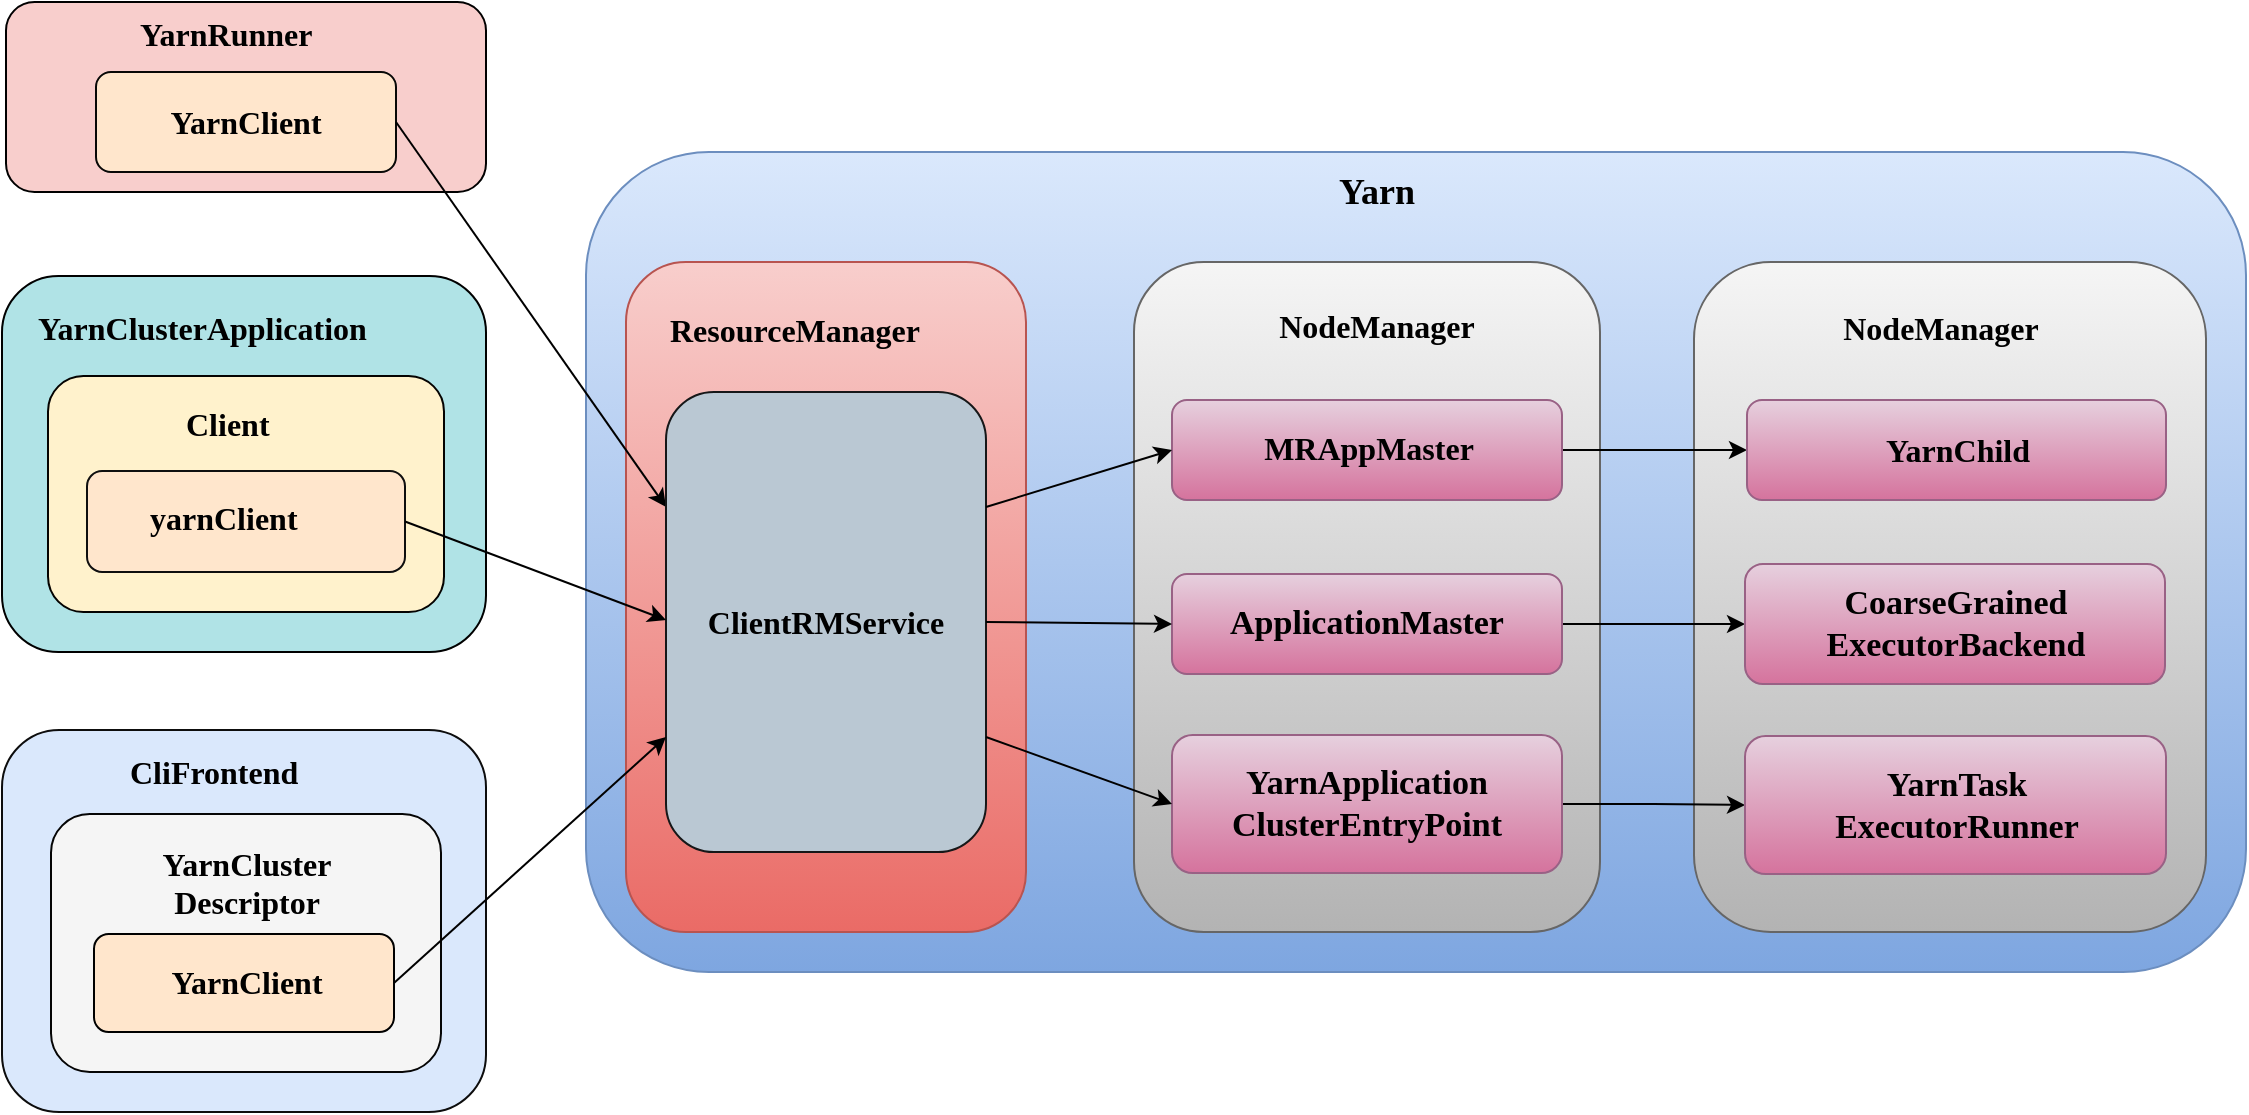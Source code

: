 <mxfile version="21.2.8" type="device">
  <diagram name="第 1 页" id="B5Chq_JCT6Izccs9ZDgN">
    <mxGraphModel dx="1016" dy="661" grid="1" gridSize="10" guides="1" tooltips="1" connect="1" arrows="1" fold="1" page="1" pageScale="1" pageWidth="827" pageHeight="1169" math="0" shadow="0">
      <root>
        <mxCell id="0" />
        <mxCell id="1" parent="0" />
        <mxCell id="UDC6rYwQp5E79S7IfZX4-1" value="" style="rounded=1;whiteSpace=wrap;html=1;fillColor=#dae8fc;gradientColor=#7ea6e0;strokeColor=#6c8ebf;" parent="1" vertex="1">
          <mxGeometry x="320" y="110" width="830" height="410" as="geometry" />
        </mxCell>
        <mxCell id="UDC6rYwQp5E79S7IfZX4-5" value="&lt;b style=&quot;border-color: var(--border-color);&quot;&gt;&lt;font style=&quot;border-color: var(--border-color); font-size: 18px;&quot; face=&quot;Verdana&quot;&gt;Yarn&lt;/font&gt;&lt;/b&gt;" style="text;html=1;align=center;verticalAlign=middle;resizable=0;points=[];autosize=1;strokeColor=none;fillColor=none;" parent="1" vertex="1">
          <mxGeometry x="680" y="110" width="70" height="40" as="geometry" />
        </mxCell>
        <mxCell id="UDC6rYwQp5E79S7IfZX4-6" value="" style="rounded=1;whiteSpace=wrap;html=1;fillColor=#f8cecc;gradientColor=#ea6b66;strokeColor=#b85450;" parent="1" vertex="1">
          <mxGeometry x="340" y="165" width="200" height="335" as="geometry" />
        </mxCell>
        <mxCell id="UDC6rYwQp5E79S7IfZX4-7" value="&lt;b style=&quot;border-color: var(--border-color); color: rgb(0, 0, 0); font-family: Helvetica; font-size: 12px; font-style: normal; font-variant-ligatures: normal; font-variant-caps: normal; letter-spacing: normal; orphans: 2; text-align: center; text-indent: 0px; text-transform: none; widows: 2; word-spacing: 0px; -webkit-text-stroke-width: 0px; text-decoration-thickness: initial; text-decoration-style: initial; text-decoration-color: initial;&quot;&gt;&lt;font face=&quot;Verdana&quot; style=&quot;border-color: var(--border-color); font-size: 16px;&quot;&gt;ResourceManager&lt;/font&gt;&lt;/b&gt;" style="text;whiteSpace=wrap;html=1;" parent="1" vertex="1">
          <mxGeometry x="360" y="182.5" width="160" height="40" as="geometry" />
        </mxCell>
        <mxCell id="UDC6rYwQp5E79S7IfZX4-8" value="" style="rounded=1;whiteSpace=wrap;html=1;fillColor=#f8cecc;strokeColor=#000000;strokeWidth=1;" parent="1" vertex="1">
          <mxGeometry x="30" y="35" width="240" height="95" as="geometry" />
        </mxCell>
        <mxCell id="UDC6rYwQp5E79S7IfZX4-9" value="&lt;b style=&quot;border-color: var(--border-color); color: rgb(0, 0, 0); font-family: Helvetica; font-size: 12px; font-style: normal; font-variant-ligatures: normal; font-variant-caps: normal; letter-spacing: normal; orphans: 2; text-align: center; text-indent: 0px; text-transform: none; widows: 2; word-spacing: 0px; -webkit-text-stroke-width: 0px; text-decoration-thickness: initial; text-decoration-style: initial; text-decoration-color: initial;&quot;&gt;&lt;font face=&quot;Verdana&quot; style=&quot;border-color: var(--border-color); font-size: 16px;&quot;&gt;YarnRunner&lt;/font&gt;&lt;/b&gt;" style="text;whiteSpace=wrap;html=1;" parent="1" vertex="1">
          <mxGeometry x="95" y="35" width="110" height="40" as="geometry" />
        </mxCell>
        <mxCell id="UDC6rYwQp5E79S7IfZX4-10" value="&lt;b&gt;&lt;font style=&quot;font-size: 16px;&quot; face=&quot;Verdana&quot;&gt;YarnClient&lt;/font&gt;&lt;/b&gt;" style="rounded=1;whiteSpace=wrap;html=1;fillColor=#ffe6cc;strokeColor=#080807;strokeWidth=1;" parent="1" vertex="1">
          <mxGeometry x="75" y="70" width="150" height="50" as="geometry" />
        </mxCell>
        <mxCell id="UDC6rYwQp5E79S7IfZX4-12" value="" style="endArrow=classic;html=1;rounded=0;exitX=1;exitY=0.5;exitDx=0;exitDy=0;entryX=0;entryY=0.25;entryDx=0;entryDy=0;" parent="1" source="UDC6rYwQp5E79S7IfZX4-10" target="UDC6rYwQp5E79S7IfZX4-22" edge="1">
          <mxGeometry width="50" height="50" relative="1" as="geometry">
            <mxPoint x="420" y="400" as="sourcePoint" />
            <mxPoint x="470" y="350" as="targetPoint" />
          </mxGeometry>
        </mxCell>
        <mxCell id="UDC6rYwQp5E79S7IfZX4-13" value="" style="rounded=1;whiteSpace=wrap;html=1;fillColor=#f5f5f5;gradientColor=#b3b3b3;strokeColor=#666666;" parent="1" vertex="1">
          <mxGeometry x="594" y="165" width="233" height="335" as="geometry" />
        </mxCell>
        <mxCell id="UDC6rYwQp5E79S7IfZX4-14" value="&lt;b&gt;&lt;font style=&quot;font-size: 16px;&quot; face=&quot;Verdana&quot;&gt;NodeManager&lt;/font&gt;&lt;/b&gt;" style="text;html=1;align=center;verticalAlign=middle;resizable=0;points=[];autosize=1;strokeColor=none;fillColor=none;" parent="1" vertex="1">
          <mxGeometry x="640" y="182" width="150" height="30" as="geometry" />
        </mxCell>
        <mxCell id="UDC6rYwQp5E79S7IfZX4-17" value="" style="rounded=1;whiteSpace=wrap;html=1;fillColor=#f5f5f5;gradientColor=#b3b3b3;strokeColor=#666666;" parent="1" vertex="1">
          <mxGeometry x="874" y="165" width="256" height="335" as="geometry" />
        </mxCell>
        <mxCell id="UDC6rYwQp5E79S7IfZX4-20" style="edgeStyle=orthogonalEdgeStyle;rounded=0;orthogonalLoop=1;jettySize=auto;html=1;exitX=1;exitY=0.5;exitDx=0;exitDy=0;entryX=0;entryY=0.5;entryDx=0;entryDy=0;" parent="1" source="UDC6rYwQp5E79S7IfZX4-15" target="UDC6rYwQp5E79S7IfZX4-19" edge="1">
          <mxGeometry relative="1" as="geometry" />
        </mxCell>
        <mxCell id="UDC6rYwQp5E79S7IfZX4-15" value="" style="rounded=1;whiteSpace=wrap;html=1;fillColor=#e6d0de;gradientColor=#d5739d;strokeColor=#996185;" parent="1" vertex="1">
          <mxGeometry x="613" y="234" width="195" height="50" as="geometry" />
        </mxCell>
        <mxCell id="UDC6rYwQp5E79S7IfZX4-16" value="&lt;b&gt;&lt;font style=&quot;font-size: 16px;&quot; face=&quot;Verdana&quot;&gt;MRAppMaster&lt;/font&gt;&lt;/b&gt;" style="text;html=1;align=center;verticalAlign=middle;resizable=0;points=[];autosize=1;strokeColor=none;fillColor=none;" parent="1" vertex="1">
          <mxGeometry x="635.5" y="243" width="150" height="30" as="geometry" />
        </mxCell>
        <mxCell id="UDC6rYwQp5E79S7IfZX4-18" value="&lt;b&gt;&lt;font style=&quot;font-size: 16px;&quot; face=&quot;Verdana&quot;&gt;NodeManager&lt;/font&gt;&lt;/b&gt;" style="text;html=1;align=center;verticalAlign=middle;resizable=0;points=[];autosize=1;strokeColor=none;fillColor=none;" parent="1" vertex="1">
          <mxGeometry x="922" y="182.5" width="150" height="30" as="geometry" />
        </mxCell>
        <mxCell id="UDC6rYwQp5E79S7IfZX4-19" value="&lt;b&gt;&lt;font style=&quot;font-size: 16px;&quot; face=&quot;Verdana&quot;&gt;YarnChild&lt;/font&gt;&lt;/b&gt;" style="rounded=1;whiteSpace=wrap;html=1;fillColor=#e6d0de;gradientColor=#d5739d;strokeColor=#996185;" parent="1" vertex="1">
          <mxGeometry x="900.5" y="234" width="209.5" height="50" as="geometry" />
        </mxCell>
        <mxCell id="UDC6rYwQp5E79S7IfZX4-21" value="" style="rounded=1;whiteSpace=wrap;html=1;fillColor=#b0e3e6;strokeColor=#000000;" parent="1" vertex="1">
          <mxGeometry x="28" y="172" width="242" height="188" as="geometry" />
        </mxCell>
        <mxCell id="UDC6rYwQp5E79S7IfZX4-22" value="&lt;b&gt;&lt;font style=&quot;font-size: 16px;&quot; face=&quot;Verdana&quot;&gt;ClientRMService&lt;/font&gt;&lt;/b&gt;" style="rounded=1;whiteSpace=wrap;html=1;fillColor=#bac8d3;strokeColor=#161718;" parent="1" vertex="1">
          <mxGeometry x="360" y="230" width="160" height="230" as="geometry" />
        </mxCell>
        <mxCell id="UDC6rYwQp5E79S7IfZX4-24" value="" style="endArrow=classic;html=1;rounded=0;exitX=1;exitY=0.25;exitDx=0;exitDy=0;entryX=0;entryY=0.5;entryDx=0;entryDy=0;" parent="1" source="UDC6rYwQp5E79S7IfZX4-22" target="UDC6rYwQp5E79S7IfZX4-15" edge="1">
          <mxGeometry width="50" height="50" relative="1" as="geometry">
            <mxPoint x="560" y="490" as="sourcePoint" />
            <mxPoint x="610" y="440" as="targetPoint" />
          </mxGeometry>
        </mxCell>
        <mxCell id="UDC6rYwQp5E79S7IfZX4-27" value="" style="edgeStyle=orthogonalEdgeStyle;rounded=0;orthogonalLoop=1;jettySize=auto;html=1;" parent="1" source="UDC6rYwQp5E79S7IfZX4-25" target="UDC6rYwQp5E79S7IfZX4-26" edge="1">
          <mxGeometry relative="1" as="geometry" />
        </mxCell>
        <mxCell id="UDC6rYwQp5E79S7IfZX4-25" value="&lt;b style=&quot;border-color: var(--border-color); color: rgb(0, 0, 0); font-family: Helvetica; font-size: 12px; font-style: normal; font-variant-ligatures: normal; font-variant-caps: normal; letter-spacing: normal; orphans: 2; text-align: center; text-indent: 0px; text-transform: none; widows: 2; word-spacing: 0px; -webkit-text-stroke-width: 0px; text-decoration-thickness: initial; text-decoration-style: initial; text-decoration-color: initial;&quot;&gt;&lt;font face=&quot;Verdana&quot; style=&quot;border-color: var(--border-color); font-size: 16px;&quot;&gt;YarnClusterApplication&lt;/font&gt;&lt;/b&gt;" style="text;whiteSpace=wrap;html=1;" parent="1" vertex="1">
          <mxGeometry x="44" y="182" width="210" height="40" as="geometry" />
        </mxCell>
        <mxCell id="UDC6rYwQp5E79S7IfZX4-26" value="" style="rounded=1;whiteSpace=wrap;html=1;fillColor=#fff2cc;strokeColor=#040301;" parent="1" vertex="1">
          <mxGeometry x="51" y="222" width="198" height="118" as="geometry" />
        </mxCell>
        <mxCell id="UDC6rYwQp5E79S7IfZX4-28" value="&lt;b style=&quot;border-color: var(--border-color); color: rgb(0, 0, 0); font-family: Helvetica; font-size: 12px; font-style: normal; font-variant-ligatures: normal; font-variant-caps: normal; letter-spacing: normal; orphans: 2; text-align: center; text-indent: 0px; text-transform: none; widows: 2; word-spacing: 0px; -webkit-text-stroke-width: 0px; text-decoration-thickness: initial; text-decoration-style: initial; text-decoration-color: initial;&quot;&gt;&lt;font face=&quot;Verdana&quot; style=&quot;border-color: var(--border-color); font-size: 16px;&quot;&gt;Client&lt;/font&gt;&lt;/b&gt;" style="text;whiteSpace=wrap;html=1;" parent="1" vertex="1">
          <mxGeometry x="118" y="229.5" width="64" height="40" as="geometry" />
        </mxCell>
        <mxCell id="UDC6rYwQp5E79S7IfZX4-31" value="" style="rounded=1;whiteSpace=wrap;html=1;fillColor=#ffe6cc;strokeColor=#0f0f0f;" parent="1" vertex="1">
          <mxGeometry x="70.5" y="269.5" width="159" height="50.5" as="geometry" />
        </mxCell>
        <mxCell id="UDC6rYwQp5E79S7IfZX4-32" value="&lt;b style=&quot;border-color: var(--border-color); color: rgb(0, 0, 0); font-family: Helvetica; font-size: 12px; font-style: normal; font-variant-ligatures: normal; font-variant-caps: normal; letter-spacing: normal; orphans: 2; text-align: center; text-indent: 0px; text-transform: none; widows: 2; word-spacing: 0px; -webkit-text-stroke-width: 0px; text-decoration-thickness: initial; text-decoration-style: initial; text-decoration-color: initial;&quot;&gt;&lt;font face=&quot;Verdana&quot; style=&quot;border-color: var(--border-color); font-size: 16px;&quot;&gt;yarnClient&lt;/font&gt;&lt;/b&gt;" style="text;whiteSpace=wrap;html=1;" parent="1" vertex="1">
          <mxGeometry x="100" y="277" width="100" height="40" as="geometry" />
        </mxCell>
        <mxCell id="UDC6rYwQp5E79S7IfZX4-33" value="" style="endArrow=classic;html=1;rounded=0;exitX=1;exitY=0.5;exitDx=0;exitDy=0;entryX=0;entryY=0.5;entryDx=0;entryDy=0;" parent="1" source="UDC6rYwQp5E79S7IfZX4-31" edge="1">
          <mxGeometry width="50" height="50" relative="1" as="geometry">
            <mxPoint x="540" y="489" as="sourcePoint" />
            <mxPoint x="360" y="344" as="targetPoint" />
          </mxGeometry>
        </mxCell>
        <mxCell id="UDC6rYwQp5E79S7IfZX4-38" style="edgeStyle=orthogonalEdgeStyle;rounded=0;orthogonalLoop=1;jettySize=auto;html=1;exitX=1;exitY=0.5;exitDx=0;exitDy=0;" parent="1" source="UDC6rYwQp5E79S7IfZX4-35" target="UDC6rYwQp5E79S7IfZX4-37" edge="1">
          <mxGeometry relative="1" as="geometry" />
        </mxCell>
        <mxCell id="UDC6rYwQp5E79S7IfZX4-35" value="&lt;b&gt;&lt;font style=&quot;font-size: 17px;&quot; face=&quot;Verdana&quot;&gt;ApplicationMaster&lt;/font&gt;&lt;/b&gt;" style="rounded=1;whiteSpace=wrap;html=1;fillColor=#e6d0de;gradientColor=#d5739d;strokeColor=#996185;" parent="1" vertex="1">
          <mxGeometry x="613" y="321" width="195" height="50" as="geometry" />
        </mxCell>
        <mxCell id="UDC6rYwQp5E79S7IfZX4-36" value="" style="endArrow=classic;html=1;rounded=0;exitX=1;exitY=0.5;exitDx=0;exitDy=0;entryX=0;entryY=0.5;entryDx=0;entryDy=0;" parent="1" source="UDC6rYwQp5E79S7IfZX4-22" target="UDC6rYwQp5E79S7IfZX4-35" edge="1">
          <mxGeometry width="50" height="50" relative="1" as="geometry">
            <mxPoint x="590" y="570" as="sourcePoint" />
            <mxPoint x="640" y="520" as="targetPoint" />
          </mxGeometry>
        </mxCell>
        <mxCell id="UDC6rYwQp5E79S7IfZX4-37" value="&lt;b&gt;&lt;font style=&quot;font-size: 17px;&quot; face=&quot;Verdana&quot;&gt;CoarseGrained&lt;br&gt;ExecutorBackend&lt;br&gt;&lt;/font&gt;&lt;/b&gt;" style="rounded=1;whiteSpace=wrap;html=1;fillColor=#e6d0de;gradientColor=#d5739d;strokeColor=#996185;" parent="1" vertex="1">
          <mxGeometry x="899.5" y="316" width="210" height="60" as="geometry" />
        </mxCell>
        <mxCell id="UDC6rYwQp5E79S7IfZX4-39" value="" style="rounded=1;whiteSpace=wrap;html=1;fillColor=#dae8fc;strokeColor=#0d0d0d;" parent="1" vertex="1">
          <mxGeometry x="28" y="399" width="242" height="191" as="geometry" />
        </mxCell>
        <mxCell id="UDC6rYwQp5E79S7IfZX4-42" value="" style="rounded=1;whiteSpace=wrap;html=1;fillColor=#f5f5f5;strokeColor=#050505;fontColor=#333333;" parent="1" vertex="1">
          <mxGeometry x="52.5" y="441" width="195" height="129" as="geometry" />
        </mxCell>
        <mxCell id="UDC6rYwQp5E79S7IfZX4-40" value="&lt;b style=&quot;border-color: var(--border-color); color: rgb(0, 0, 0); font-family: Helvetica; font-size: 12px; font-style: normal; font-variant-ligatures: normal; font-variant-caps: normal; letter-spacing: normal; orphans: 2; text-indent: 0px; text-transform: none; widows: 2; word-spacing: 0px; -webkit-text-stroke-width: 0px; text-decoration-thickness: initial; text-decoration-style: initial; text-decoration-color: initial;&quot;&gt;&lt;font face=&quot;Verdana&quot; style=&quot;border-color: var(--border-color); font-size: 16px;&quot;&gt;YarnCluster&lt;br&gt;Descriptor&lt;/font&gt;&lt;/b&gt;" style="text;whiteSpace=wrap;html=1;align=center;" parent="1" vertex="1">
          <mxGeometry x="62.5" y="450" width="175" height="40" as="geometry" />
        </mxCell>
        <mxCell id="UDC6rYwQp5E79S7IfZX4-41" value="&lt;b style=&quot;border-color: var(--border-color); color: rgb(0, 0, 0); font-family: Helvetica; font-size: 12px; font-style: normal; font-variant-ligatures: normal; font-variant-caps: normal; letter-spacing: normal; orphans: 2; text-align: center; text-indent: 0px; text-transform: none; widows: 2; word-spacing: 0px; -webkit-text-stroke-width: 0px; text-decoration-thickness: initial; text-decoration-style: initial; text-decoration-color: initial;&quot;&gt;&lt;font face=&quot;Verdana&quot; style=&quot;border-color: var(--border-color); font-size: 16px;&quot;&gt;CliFrontend&lt;/font&gt;&lt;/b&gt;" style="text;whiteSpace=wrap;html=1;" parent="1" vertex="1">
          <mxGeometry x="90" y="404" width="118" height="40" as="geometry" />
        </mxCell>
        <mxCell id="UDC6rYwQp5E79S7IfZX4-43" value="" style="rounded=1;whiteSpace=wrap;html=1;fillColor=#ffe6cc;strokeColor=#000000;" parent="1" vertex="1">
          <mxGeometry x="74" y="501" width="150" height="49" as="geometry" />
        </mxCell>
        <mxCell id="UDC6rYwQp5E79S7IfZX4-34" value="&lt;b&gt;&lt;font style=&quot;font-size: 16px;&quot; face=&quot;Verdana&quot;&gt;YarnClient&lt;/font&gt;&lt;/b&gt;" style="text;html=1;align=center;verticalAlign=middle;resizable=0;points=[];autosize=1;strokeColor=none;fillColor=none;" parent="1" vertex="1">
          <mxGeometry x="90" y="510" width="120" height="30" as="geometry" />
        </mxCell>
        <mxCell id="UDC6rYwQp5E79S7IfZX4-44" value="" style="endArrow=classic;html=1;rounded=0;exitX=1;exitY=0.5;exitDx=0;exitDy=0;entryX=0;entryY=0.75;entryDx=0;entryDy=0;" parent="1" source="UDC6rYwQp5E79S7IfZX4-43" target="UDC6rYwQp5E79S7IfZX4-22" edge="1">
          <mxGeometry width="50" height="50" relative="1" as="geometry">
            <mxPoint x="550" y="520" as="sourcePoint" />
            <mxPoint x="600" y="470" as="targetPoint" />
          </mxGeometry>
        </mxCell>
        <mxCell id="UDC6rYwQp5E79S7IfZX4-47" style="edgeStyle=orthogonalEdgeStyle;rounded=0;orthogonalLoop=1;jettySize=auto;html=1;exitX=1;exitY=0.5;exitDx=0;exitDy=0;entryX=0;entryY=0.5;entryDx=0;entryDy=0;" parent="1" source="UDC6rYwQp5E79S7IfZX4-45" target="UDC6rYwQp5E79S7IfZX4-46" edge="1">
          <mxGeometry relative="1" as="geometry" />
        </mxCell>
        <mxCell id="UDC6rYwQp5E79S7IfZX4-45" value="&lt;b&gt;&lt;font style=&quot;font-size: 17px;&quot; face=&quot;Verdana&quot;&gt;YarnApplication&lt;br&gt;ClusterEntryPoint&lt;br&gt;&lt;/font&gt;&lt;/b&gt;" style="rounded=1;whiteSpace=wrap;html=1;fillColor=#e6d0de;gradientColor=#d5739d;strokeColor=#996185;" parent="1" vertex="1">
          <mxGeometry x="613" y="401.5" width="195" height="69" as="geometry" />
        </mxCell>
        <mxCell id="UDC6rYwQp5E79S7IfZX4-46" value="&lt;b&gt;&lt;font style=&quot;font-size: 17px;&quot; face=&quot;Verdana&quot;&gt;YarnTask&lt;br&gt;ExecutorRunner&lt;br&gt;&lt;/font&gt;&lt;/b&gt;" style="rounded=1;whiteSpace=wrap;html=1;fillColor=#e6d0de;gradientColor=#d5739d;strokeColor=#996185;" parent="1" vertex="1">
          <mxGeometry x="899.5" y="402" width="210.5" height="69" as="geometry" />
        </mxCell>
        <mxCell id="UDC6rYwQp5E79S7IfZX4-48" value="" style="endArrow=classic;html=1;rounded=0;exitX=1;exitY=0.75;exitDx=0;exitDy=0;entryX=0;entryY=0.5;entryDx=0;entryDy=0;" parent="1" source="UDC6rYwQp5E79S7IfZX4-22" target="UDC6rYwQp5E79S7IfZX4-45" edge="1">
          <mxGeometry width="50" height="50" relative="1" as="geometry">
            <mxPoint x="640" y="430" as="sourcePoint" />
            <mxPoint x="690" y="380" as="targetPoint" />
          </mxGeometry>
        </mxCell>
      </root>
    </mxGraphModel>
  </diagram>
</mxfile>
